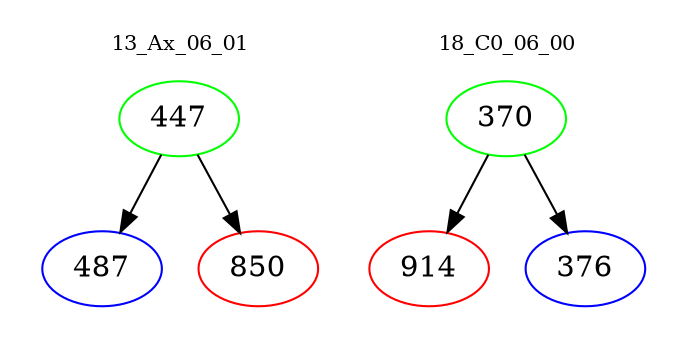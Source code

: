 digraph{
subgraph cluster_0 {
color = white
label = "13_Ax_06_01";
fontsize=10;
T0_447 [label="447", color="green"]
T0_447 -> T0_487 [color="black"]
T0_487 [label="487", color="blue"]
T0_447 -> T0_850 [color="black"]
T0_850 [label="850", color="red"]
}
subgraph cluster_1 {
color = white
label = "18_C0_06_00";
fontsize=10;
T1_370 [label="370", color="green"]
T1_370 -> T1_914 [color="black"]
T1_914 [label="914", color="red"]
T1_370 -> T1_376 [color="black"]
T1_376 [label="376", color="blue"]
}
}
